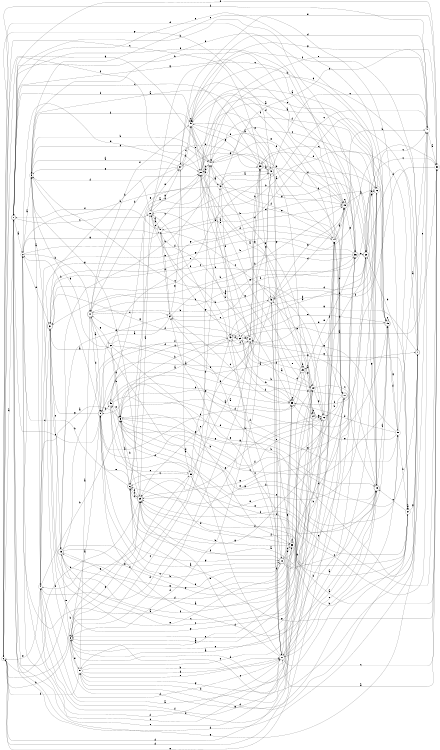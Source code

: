 digraph n42_3 {
__start0 [label="" shape="none"];

rankdir=LR;
size="8,5";

s0 [style="filled", color="black", fillcolor="white" shape="circle", label="0"];
s1 [style="rounded,filled", color="black", fillcolor="white" shape="doublecircle", label="1"];
s2 [style="filled", color="black", fillcolor="white" shape="circle", label="2"];
s3 [style="filled", color="black", fillcolor="white" shape="circle", label="3"];
s4 [style="filled", color="black", fillcolor="white" shape="circle", label="4"];
s5 [style="filled", color="black", fillcolor="white" shape="circle", label="5"];
s6 [style="rounded,filled", color="black", fillcolor="white" shape="doublecircle", label="6"];
s7 [style="rounded,filled", color="black", fillcolor="white" shape="doublecircle", label="7"];
s8 [style="filled", color="black", fillcolor="white" shape="circle", label="8"];
s9 [style="rounded,filled", color="black", fillcolor="white" shape="doublecircle", label="9"];
s10 [style="rounded,filled", color="black", fillcolor="white" shape="doublecircle", label="10"];
s11 [style="rounded,filled", color="black", fillcolor="white" shape="doublecircle", label="11"];
s12 [style="rounded,filled", color="black", fillcolor="white" shape="doublecircle", label="12"];
s13 [style="rounded,filled", color="black", fillcolor="white" shape="doublecircle", label="13"];
s14 [style="filled", color="black", fillcolor="white" shape="circle", label="14"];
s15 [style="rounded,filled", color="black", fillcolor="white" shape="doublecircle", label="15"];
s16 [style="filled", color="black", fillcolor="white" shape="circle", label="16"];
s17 [style="filled", color="black", fillcolor="white" shape="circle", label="17"];
s18 [style="rounded,filled", color="black", fillcolor="white" shape="doublecircle", label="18"];
s19 [style="rounded,filled", color="black", fillcolor="white" shape="doublecircle", label="19"];
s20 [style="filled", color="black", fillcolor="white" shape="circle", label="20"];
s21 [style="filled", color="black", fillcolor="white" shape="circle", label="21"];
s22 [style="filled", color="black", fillcolor="white" shape="circle", label="22"];
s23 [style="rounded,filled", color="black", fillcolor="white" shape="doublecircle", label="23"];
s24 [style="rounded,filled", color="black", fillcolor="white" shape="doublecircle", label="24"];
s25 [style="rounded,filled", color="black", fillcolor="white" shape="doublecircle", label="25"];
s26 [style="filled", color="black", fillcolor="white" shape="circle", label="26"];
s27 [style="filled", color="black", fillcolor="white" shape="circle", label="27"];
s28 [style="rounded,filled", color="black", fillcolor="white" shape="doublecircle", label="28"];
s29 [style="filled", color="black", fillcolor="white" shape="circle", label="29"];
s30 [style="filled", color="black", fillcolor="white" shape="circle", label="30"];
s31 [style="rounded,filled", color="black", fillcolor="white" shape="doublecircle", label="31"];
s32 [style="filled", color="black", fillcolor="white" shape="circle", label="32"];
s33 [style="filled", color="black", fillcolor="white" shape="circle", label="33"];
s34 [style="filled", color="black", fillcolor="white" shape="circle", label="34"];
s35 [style="filled", color="black", fillcolor="white" shape="circle", label="35"];
s36 [style="rounded,filled", color="black", fillcolor="white" shape="doublecircle", label="36"];
s37 [style="rounded,filled", color="black", fillcolor="white" shape="doublecircle", label="37"];
s38 [style="filled", color="black", fillcolor="white" shape="circle", label="38"];
s39 [style="rounded,filled", color="black", fillcolor="white" shape="doublecircle", label="39"];
s40 [style="rounded,filled", color="black", fillcolor="white" shape="doublecircle", label="40"];
s41 [style="filled", color="black", fillcolor="white" shape="circle", label="41"];
s42 [style="filled", color="black", fillcolor="white" shape="circle", label="42"];
s43 [style="filled", color="black", fillcolor="white" shape="circle", label="43"];
s44 [style="filled", color="black", fillcolor="white" shape="circle", label="44"];
s45 [style="filled", color="black", fillcolor="white" shape="circle", label="45"];
s46 [style="rounded,filled", color="black", fillcolor="white" shape="doublecircle", label="46"];
s47 [style="rounded,filled", color="black", fillcolor="white" shape="doublecircle", label="47"];
s48 [style="filled", color="black", fillcolor="white" shape="circle", label="48"];
s49 [style="rounded,filled", color="black", fillcolor="white" shape="doublecircle", label="49"];
s50 [style="filled", color="black", fillcolor="white" shape="circle", label="50"];
s51 [style="filled", color="black", fillcolor="white" shape="circle", label="51"];
s0 -> s1 [label="a"];
s0 -> s25 [label="b"];
s0 -> s39 [label="c"];
s0 -> s15 [label="d"];
s0 -> s11 [label="e"];
s0 -> s51 [label="f"];
s0 -> s40 [label="g"];
s1 -> s2 [label="a"];
s1 -> s36 [label="b"];
s1 -> s26 [label="c"];
s1 -> s7 [label="d"];
s1 -> s33 [label="e"];
s1 -> s45 [label="f"];
s1 -> s7 [label="g"];
s2 -> s3 [label="a"];
s2 -> s47 [label="b"];
s2 -> s17 [label="c"];
s2 -> s20 [label="d"];
s2 -> s31 [label="e"];
s2 -> s14 [label="f"];
s2 -> s48 [label="g"];
s3 -> s4 [label="a"];
s3 -> s44 [label="b"];
s3 -> s12 [label="c"];
s3 -> s44 [label="d"];
s3 -> s19 [label="e"];
s3 -> s45 [label="f"];
s3 -> s25 [label="g"];
s4 -> s5 [label="a"];
s4 -> s5 [label="b"];
s4 -> s31 [label="c"];
s4 -> s14 [label="d"];
s4 -> s0 [label="e"];
s4 -> s17 [label="f"];
s4 -> s15 [label="g"];
s5 -> s6 [label="a"];
s5 -> s43 [label="b"];
s5 -> s19 [label="c"];
s5 -> s12 [label="d"];
s5 -> s18 [label="e"];
s5 -> s50 [label="f"];
s5 -> s35 [label="g"];
s6 -> s7 [label="a"];
s6 -> s2 [label="b"];
s6 -> s20 [label="c"];
s6 -> s20 [label="d"];
s6 -> s9 [label="e"];
s6 -> s25 [label="f"];
s6 -> s10 [label="g"];
s7 -> s3 [label="a"];
s7 -> s5 [label="b"];
s7 -> s8 [label="c"];
s7 -> s44 [label="d"];
s7 -> s41 [label="e"];
s7 -> s45 [label="f"];
s7 -> s43 [label="g"];
s8 -> s9 [label="a"];
s8 -> s0 [label="b"];
s8 -> s43 [label="c"];
s8 -> s50 [label="d"];
s8 -> s51 [label="e"];
s8 -> s38 [label="f"];
s8 -> s27 [label="g"];
s9 -> s10 [label="a"];
s9 -> s2 [label="b"];
s9 -> s1 [label="c"];
s9 -> s49 [label="d"];
s9 -> s33 [label="e"];
s9 -> s21 [label="f"];
s9 -> s31 [label="g"];
s10 -> s2 [label="a"];
s10 -> s11 [label="b"];
s10 -> s33 [label="c"];
s10 -> s36 [label="d"];
s10 -> s36 [label="e"];
s10 -> s25 [label="f"];
s10 -> s13 [label="g"];
s11 -> s8 [label="a"];
s11 -> s12 [label="b"];
s11 -> s31 [label="c"];
s11 -> s14 [label="d"];
s11 -> s25 [label="e"];
s11 -> s9 [label="f"];
s11 -> s6 [label="g"];
s12 -> s8 [label="a"];
s12 -> s9 [label="b"];
s12 -> s13 [label="c"];
s12 -> s51 [label="d"];
s12 -> s46 [label="e"];
s12 -> s14 [label="f"];
s12 -> s49 [label="g"];
s13 -> s14 [label="a"];
s13 -> s10 [label="b"];
s13 -> s14 [label="c"];
s13 -> s33 [label="d"];
s13 -> s8 [label="e"];
s13 -> s40 [label="f"];
s13 -> s22 [label="g"];
s14 -> s15 [label="a"];
s14 -> s41 [label="b"];
s14 -> s11 [label="c"];
s14 -> s26 [label="d"];
s14 -> s37 [label="e"];
s14 -> s45 [label="f"];
s14 -> s1 [label="g"];
s15 -> s16 [label="a"];
s15 -> s1 [label="b"];
s15 -> s15 [label="c"];
s15 -> s45 [label="d"];
s15 -> s8 [label="e"];
s15 -> s44 [label="f"];
s15 -> s36 [label="g"];
s16 -> s17 [label="a"];
s16 -> s43 [label="b"];
s16 -> s41 [label="c"];
s16 -> s46 [label="d"];
s16 -> s6 [label="e"];
s16 -> s44 [label="f"];
s16 -> s28 [label="g"];
s17 -> s18 [label="a"];
s17 -> s25 [label="b"];
s17 -> s30 [label="c"];
s17 -> s47 [label="d"];
s17 -> s18 [label="e"];
s17 -> s2 [label="f"];
s17 -> s35 [label="g"];
s18 -> s19 [label="a"];
s18 -> s17 [label="b"];
s18 -> s39 [label="c"];
s18 -> s9 [label="d"];
s18 -> s48 [label="e"];
s18 -> s25 [label="f"];
s18 -> s29 [label="g"];
s19 -> s20 [label="a"];
s19 -> s45 [label="b"];
s19 -> s19 [label="c"];
s19 -> s21 [label="d"];
s19 -> s1 [label="e"];
s19 -> s25 [label="f"];
s19 -> s50 [label="g"];
s20 -> s16 [label="a"];
s20 -> s21 [label="b"];
s20 -> s16 [label="c"];
s20 -> s44 [label="d"];
s20 -> s15 [label="e"];
s20 -> s0 [label="f"];
s20 -> s35 [label="g"];
s21 -> s22 [label="a"];
s21 -> s39 [label="b"];
s21 -> s8 [label="c"];
s21 -> s39 [label="d"];
s21 -> s45 [label="e"];
s21 -> s43 [label="f"];
s21 -> s25 [label="g"];
s22 -> s23 [label="a"];
s22 -> s51 [label="b"];
s22 -> s18 [label="c"];
s22 -> s0 [label="d"];
s22 -> s46 [label="e"];
s22 -> s28 [label="f"];
s22 -> s12 [label="g"];
s23 -> s20 [label="a"];
s23 -> s23 [label="b"];
s23 -> s9 [label="c"];
s23 -> s24 [label="d"];
s23 -> s22 [label="e"];
s23 -> s21 [label="f"];
s23 -> s20 [label="g"];
s24 -> s12 [label="a"];
s24 -> s24 [label="b"];
s24 -> s12 [label="c"];
s24 -> s0 [label="d"];
s24 -> s25 [label="e"];
s24 -> s4 [label="f"];
s24 -> s20 [label="g"];
s25 -> s26 [label="a"];
s25 -> s5 [label="b"];
s25 -> s0 [label="c"];
s25 -> s6 [label="d"];
s25 -> s8 [label="e"];
s25 -> s6 [label="f"];
s25 -> s15 [label="g"];
s26 -> s27 [label="a"];
s26 -> s10 [label="b"];
s26 -> s28 [label="c"];
s26 -> s48 [label="d"];
s26 -> s37 [label="e"];
s26 -> s3 [label="f"];
s26 -> s37 [label="g"];
s27 -> s27 [label="a"];
s27 -> s28 [label="b"];
s27 -> s18 [label="c"];
s27 -> s51 [label="d"];
s27 -> s49 [label="e"];
s27 -> s25 [label="f"];
s27 -> s7 [label="g"];
s28 -> s29 [label="a"];
s28 -> s16 [label="b"];
s28 -> s30 [label="c"];
s28 -> s7 [label="d"];
s28 -> s8 [label="e"];
s28 -> s47 [label="f"];
s28 -> s18 [label="g"];
s29 -> s30 [label="a"];
s29 -> s35 [label="b"];
s29 -> s49 [label="c"];
s29 -> s47 [label="d"];
s29 -> s21 [label="e"];
s29 -> s35 [label="f"];
s29 -> s27 [label="g"];
s30 -> s17 [label="a"];
s30 -> s31 [label="b"];
s30 -> s5 [label="c"];
s30 -> s1 [label="d"];
s30 -> s37 [label="e"];
s30 -> s46 [label="f"];
s30 -> s6 [label="g"];
s31 -> s32 [label="a"];
s31 -> s20 [label="b"];
s31 -> s13 [label="c"];
s31 -> s19 [label="d"];
s31 -> s35 [label="e"];
s31 -> s22 [label="f"];
s31 -> s14 [label="g"];
s32 -> s7 [label="a"];
s32 -> s5 [label="b"];
s32 -> s33 [label="c"];
s32 -> s5 [label="d"];
s32 -> s40 [label="e"];
s32 -> s24 [label="f"];
s32 -> s3 [label="g"];
s33 -> s34 [label="a"];
s33 -> s25 [label="b"];
s33 -> s18 [label="c"];
s33 -> s10 [label="d"];
s33 -> s34 [label="e"];
s33 -> s33 [label="f"];
s33 -> s12 [label="g"];
s34 -> s9 [label="a"];
s34 -> s15 [label="b"];
s34 -> s35 [label="c"];
s34 -> s13 [label="d"];
s34 -> s48 [label="e"];
s34 -> s36 [label="f"];
s34 -> s37 [label="g"];
s35 -> s4 [label="a"];
s35 -> s9 [label="b"];
s35 -> s35 [label="c"];
s35 -> s23 [label="d"];
s35 -> s36 [label="e"];
s35 -> s16 [label="f"];
s35 -> s48 [label="g"];
s36 -> s37 [label="a"];
s36 -> s47 [label="b"];
s36 -> s31 [label="c"];
s36 -> s5 [label="d"];
s36 -> s28 [label="e"];
s36 -> s1 [label="f"];
s36 -> s4 [label="g"];
s37 -> s3 [label="a"];
s37 -> s38 [label="b"];
s37 -> s45 [label="c"];
s37 -> s47 [label="d"];
s37 -> s3 [label="e"];
s37 -> s45 [label="f"];
s37 -> s17 [label="g"];
s38 -> s39 [label="a"];
s38 -> s30 [label="b"];
s38 -> s6 [label="c"];
s38 -> s5 [label="d"];
s38 -> s1 [label="e"];
s38 -> s42 [label="f"];
s38 -> s27 [label="g"];
s39 -> s40 [label="a"];
s39 -> s26 [label="b"];
s39 -> s1 [label="c"];
s39 -> s4 [label="d"];
s39 -> s28 [label="e"];
s39 -> s36 [label="f"];
s39 -> s46 [label="g"];
s40 -> s3 [label="a"];
s40 -> s13 [label="b"];
s40 -> s41 [label="c"];
s40 -> s8 [label="d"];
s40 -> s45 [label="e"];
s40 -> s28 [label="f"];
s40 -> s10 [label="g"];
s41 -> s30 [label="a"];
s41 -> s5 [label="b"];
s41 -> s42 [label="c"];
s41 -> s6 [label="d"];
s41 -> s44 [label="e"];
s41 -> s0 [label="f"];
s41 -> s45 [label="g"];
s42 -> s40 [label="a"];
s42 -> s2 [label="b"];
s42 -> s30 [label="c"];
s42 -> s43 [label="d"];
s42 -> s11 [label="e"];
s42 -> s24 [label="f"];
s42 -> s15 [label="g"];
s43 -> s5 [label="a"];
s43 -> s22 [label="b"];
s43 -> s17 [label="c"];
s43 -> s29 [label="d"];
s43 -> s19 [label="e"];
s43 -> s26 [label="f"];
s43 -> s31 [label="g"];
s44 -> s42 [label="a"];
s44 -> s11 [label="b"];
s44 -> s18 [label="c"];
s44 -> s20 [label="d"];
s44 -> s4 [label="e"];
s44 -> s14 [label="f"];
s44 -> s0 [label="g"];
s45 -> s23 [label="a"];
s45 -> s42 [label="b"];
s45 -> s45 [label="c"];
s45 -> s41 [label="d"];
s45 -> s20 [label="e"];
s45 -> s29 [label="f"];
s45 -> s39 [label="g"];
s46 -> s9 [label="a"];
s46 -> s44 [label="b"];
s46 -> s34 [label="c"];
s46 -> s15 [label="d"];
s46 -> s17 [label="e"];
s46 -> s17 [label="f"];
s46 -> s15 [label="g"];
s47 -> s9 [label="a"];
s47 -> s46 [label="b"];
s47 -> s34 [label="c"];
s47 -> s9 [label="d"];
s47 -> s44 [label="e"];
s47 -> s45 [label="f"];
s47 -> s32 [label="g"];
s48 -> s26 [label="a"];
s48 -> s16 [label="b"];
s48 -> s22 [label="c"];
s48 -> s34 [label="d"];
s48 -> s26 [label="e"];
s48 -> s1 [label="f"];
s48 -> s21 [label="g"];
s49 -> s44 [label="a"];
s49 -> s19 [label="b"];
s49 -> s38 [label="c"];
s49 -> s33 [label="d"];
s49 -> s5 [label="e"];
s49 -> s50 [label="f"];
s49 -> s18 [label="g"];
s50 -> s41 [label="a"];
s50 -> s27 [label="b"];
s50 -> s3 [label="c"];
s50 -> s35 [label="d"];
s50 -> s35 [label="e"];
s50 -> s19 [label="f"];
s50 -> s21 [label="g"];
s51 -> s47 [label="a"];
s51 -> s17 [label="b"];
s51 -> s28 [label="c"];
s51 -> s17 [label="d"];
s51 -> s17 [label="e"];
s51 -> s3 [label="f"];
s51 -> s22 [label="g"];

}